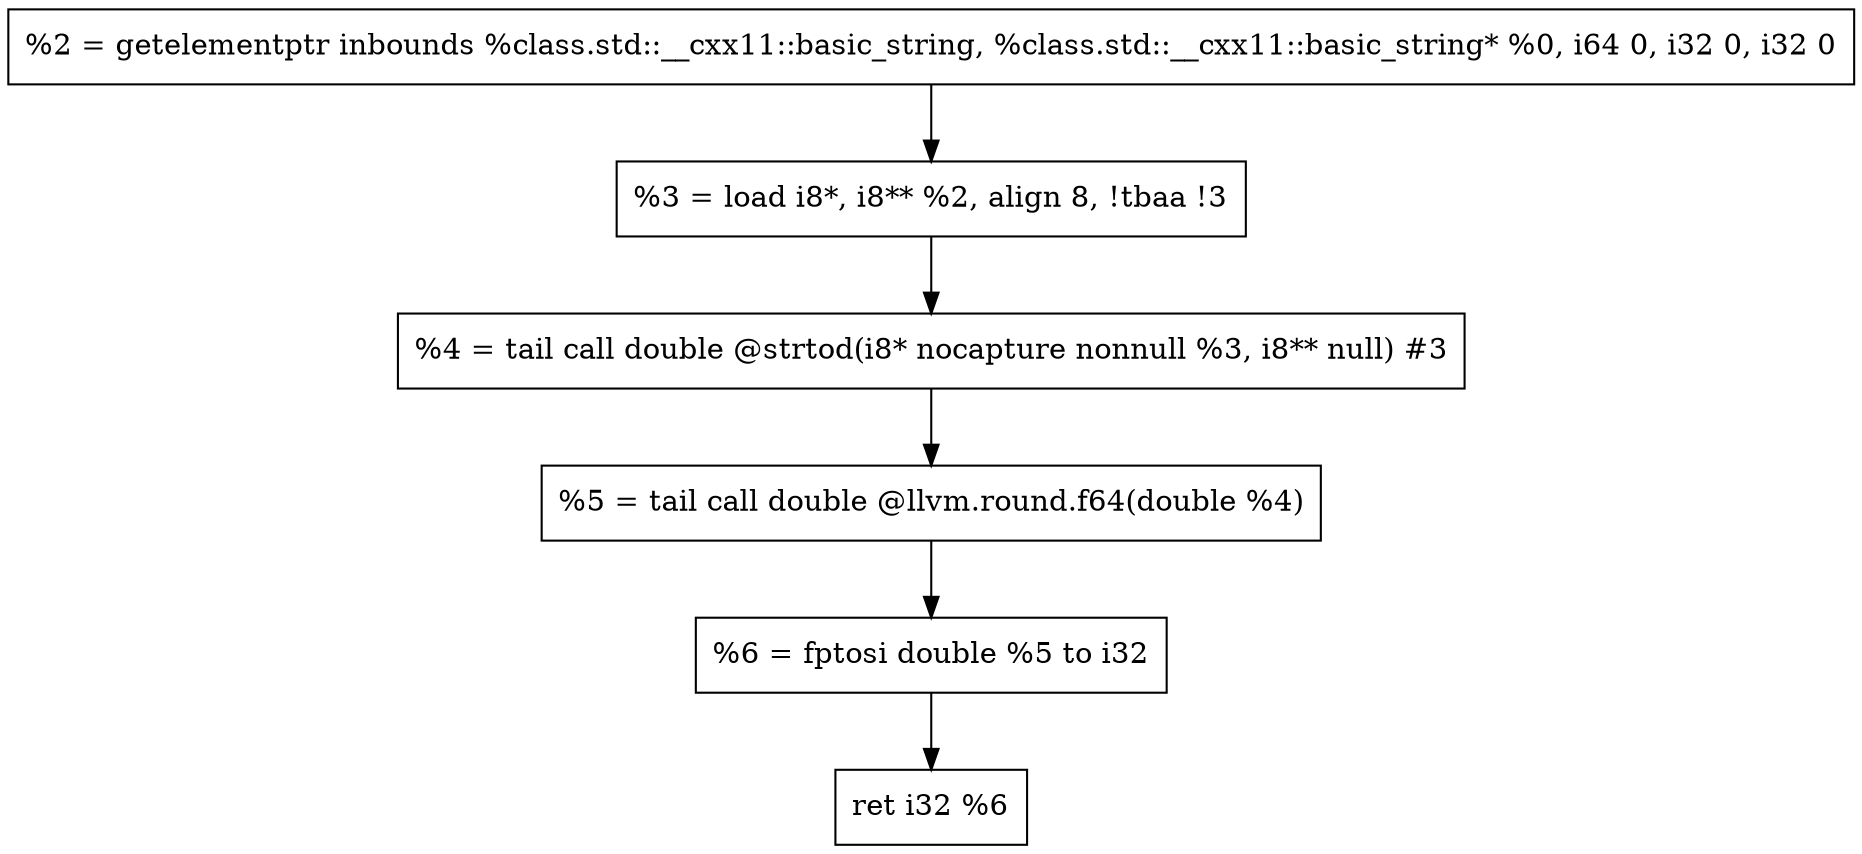 digraph "DDG for '_Z15closest_integerNSt7__cxx1112basic_stringIcSt11char_traitsIcESaIcEEE' function" {
Node0x55a98178e890[shape=record, label="  %2 = getelementptr inbounds %class.std::__cxx11::basic_string, %class.std::__cxx11::basic_string* %0, i64 0, i32 0, i32 0"];
Node0x55a98178e970[shape=record, label="  %3 = load i8*, i8** %2, align 8, !tbaa !3"];
Node0x55a98178ea50[shape=record, label="  %4 = tail call double @strtod(i8* nocapture nonnull %3, i8** null) #3"];
Node0x55a98178eb30[shape=record, label="  %5 = tail call double @llvm.round.f64(double %4)"];
Node0x55a98178ec10[shape=record, label="  %6 = fptosi double %5 to i32"];
Node0x55a98178ecf0[shape=record, label="  ret i32 %6"];
Node0x55a98178e890 -> Node0x55a98178e970
Node0x55a98178e970 -> Node0x55a98178ea50
Node0x55a98178ea50 -> Node0x55a98178eb30
Node0x55a98178eb30 -> Node0x55a98178ec10
Node0x55a98178ec10 -> Node0x55a98178ecf0
}